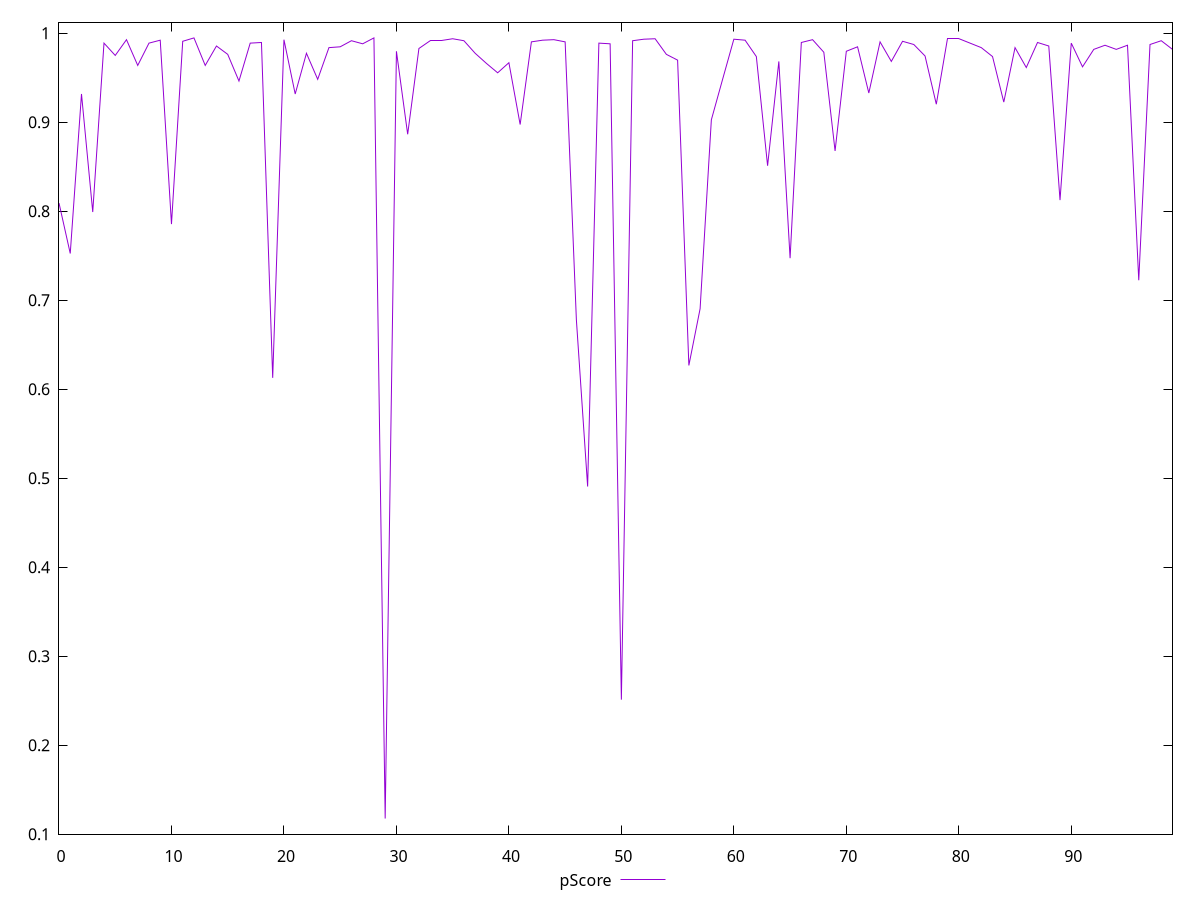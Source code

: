 reset

$pScore <<EOF
0 0.8091108394588333
1 0.7524683669602188
2 0.9316291251967235
3 0.7990460835648495
4 0.9887747435840251
5 0.974951707034809
6 0.9926466668793034
7 0.963731128396951
8 0.9887747435840251
9 0.9920780447368824
10 0.785442417433766
11 0.9908507430743767
12 0.9946375893622611
13 0.963731128396951
14 0.9855427057477746
15 0.976179511153694
16 0.9461853492914378
17 0.9887747435840251
18 0.9894989257340682
19 0.6127467694547377
20 0.9926466668793034
21 0.9316291251967235
22 0.9773690465852017
23 0.948114292217301
24 0.9837182073683034
25 0.9846482314151789
26 0.9914796308990093
27 0.9880175836752019
28 0.9946375893622611
29 0.11771910535012076
30 0.979634315738652
31 0.8863972095082913
32 0.9827521983514116
33 0.9920780447368824
34 0.9920780447368824
35 0.9936973680837036
36 0.9914796308990093
37 0.9773690465852017
38 0.9660257172562894
39 0.9554448800895201
40 0.9667709485608055
41 0.8973389534944881
42 0.9901907206858327
43 0.9920780447368824
44 0.9926466668793034
45 0.9901907206858327
46 0.6779463241476898
47 0.4906745842751102
48 0.9887747435840251
49 0.9880175836752019
50 0.25124457293432734
51 0.9914796308990093
52 0.9931862003898535
53 0.9936973680837036
54 0.976179511153694
55 0.9696538625269422
56 0.6266969599358072
57 0.6904073927628225
58 0.9026301480675658
59 0.948114292217301
60 0.9931862003898535
61 0.9920780447368824
62 0.9736854170525222
63 0.8509921879399763
64 0.9682319920656376
65 0.7471962883887953
66 0.9894989257340682
67 0.9926466668793034
68 0.9785205576066447
69 0.8676669264369838
70 0.979634315738652
71 0.9846482314151789
72 0.9327288901229174
73 0.9901907206858327
74 0.9682319920656376
75 0.9908507430743767
76 0.9872268801572729
77 0.9743233852962179
78 0.9201414214854053
79 0.994180911427837
80 0.994180911427837
81 0.9887747435840251
82 0.9837182073683034
83 0.9736854170525222
84 0.9225091444925659
85 0.9837182073683034
86 0.9613481705698066
87 0.9894989257340682
88 0.9855427057477746
89 0.812436702916459
90 0.9887747435840251
91 0.9621523069325825
92 0.9817497961668427
93 0.9864020924526467
94 0.9817497961668427
95 0.9864020924526467
96 0.7224380833749546
97 0.9872268801572729
98 0.9914796308990093
99 0.9817497961668427
EOF

set key outside below
set xrange [0:99]
set yrange [0.10018073566987795:1.012175959042504]
set trange [0.10018073566987795:1.012175959042504]
set terminal svg size 640, 500 enhanced background rgb 'white'
set output "report_00017_2021-02-10T15-08-03.406Z/max-potential-fid/samples/pages+cached+noadtech/pScore/values.svg"

plot $pScore title "pScore" with line

reset

